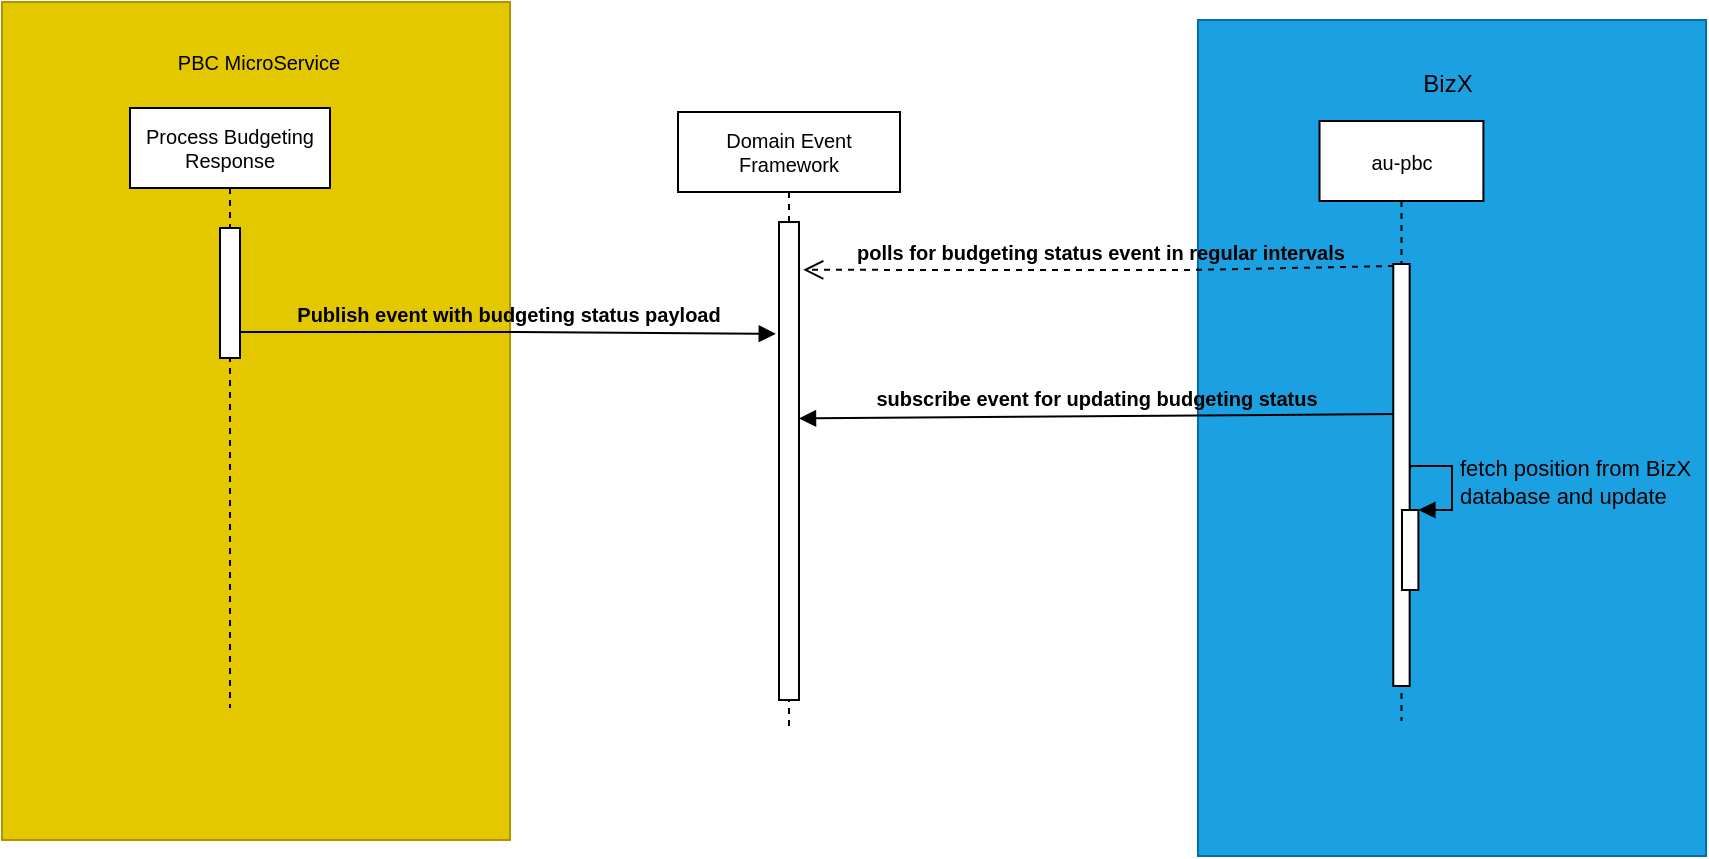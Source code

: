 <mxfile version="20.3.7" type="github">
  <diagram id="wJFIlY55Ic1AygLS4aco" name="PBC">
    <mxGraphModel dx="1140" dy="632" grid="0" gridSize="10" guides="1" tooltips="1" connect="1" arrows="1" fold="1" page="1" pageScale="1" pageWidth="827" pageHeight="1169" background="none" math="0" shadow="0">
      <root>
        <mxCell id="0" />
        <mxCell id="1" parent="0" />
        <mxCell id="ktJitoXzX8yOROSHFtFX-9" value="" style="rounded=0;whiteSpace=wrap;html=1;strokeColor=#B09500;fillColor=#e3c800;fontColor=#000000;container=0;" parent="1" vertex="1">
          <mxGeometry x="49" y="39" width="254" height="419" as="geometry" />
        </mxCell>
        <mxCell id="ktJitoXzX8yOROSHFtFX-10" value="&lt;font style=&quot;font-size: 10px;&quot;&gt;PBC MicroService&lt;/font&gt;" style="text;html=1;strokeColor=none;fillColor=none;align=center;verticalAlign=middle;whiteSpace=wrap;rounded=0;container=0;" parent="1" vertex="1">
          <mxGeometry x="83.89" y="54" width="187.011" height="30" as="geometry" />
        </mxCell>
        <mxCell id="ktJitoXzX8yOROSHFtFX-22" value="Process Budgeting Response" style="shape=umlLifeline;perimeter=lifelinePerimeter;whiteSpace=wrap;html=1;container=1;collapsible=0;recursiveResize=0;outlineConnect=0;fontSize=10;strokeColor=default;fillColor=#FFFFFF;rounded=0;" parent="1" vertex="1">
          <mxGeometry x="113" y="92" width="100" height="300" as="geometry" />
        </mxCell>
        <mxCell id="ktJitoXzX8yOROSHFtFX-32" value="" style="html=1;points=[];perimeter=orthogonalPerimeter;fontSize=10;strokeColor=default;fillColor=#FFFFFF;rounded=0;" parent="ktJitoXzX8yOROSHFtFX-22" vertex="1">
          <mxGeometry x="45" y="60" width="10" height="65" as="geometry" />
        </mxCell>
        <mxCell id="ktJitoXzX8yOROSHFtFX-33" value="Publish event with budgeting status payload" style="verticalAlign=bottom;endArrow=block;rounded=0;fontSize=10;labelBackgroundColor=none;fontColor=default;fontStyle=1;html=1;entryX=-0.16;entryY=0.234;entryDx=0;entryDy=0;entryPerimeter=0;" parent="ktJitoXzX8yOROSHFtFX-22" target="ktJitoXzX8yOROSHFtFX-35" edge="1">
          <mxGeometry width="80" relative="1" as="geometry">
            <mxPoint x="55" y="112" as="sourcePoint" />
            <mxPoint x="180" y="78" as="targetPoint" />
            <Array as="points">
              <mxPoint x="58" y="112" />
              <mxPoint x="193" y="112" />
            </Array>
          </mxGeometry>
        </mxCell>
        <mxCell id="ktJitoXzX8yOROSHFtFX-31" value="Domain Event Framework" style="shape=umlLifeline;perimeter=lifelinePerimeter;whiteSpace=wrap;html=1;container=1;collapsible=0;recursiveResize=0;outlineConnect=0;fontSize=10;strokeColor=default;fillColor=#FFFFFF;rounded=0;" parent="1" vertex="1">
          <mxGeometry x="387" y="94" width="111" height="309" as="geometry" />
        </mxCell>
        <mxCell id="ktJitoXzX8yOROSHFtFX-35" value="" style="html=1;points=[];perimeter=orthogonalPerimeter;fontSize=10;fontColor=default;strokeColor=default;fillColor=#FFFFFF;rounded=0;" parent="ktJitoXzX8yOROSHFtFX-31" vertex="1">
          <mxGeometry x="50.5" y="55" width="10" height="239" as="geometry" />
        </mxCell>
        <mxCell id="ktJitoXzX8yOROSHFtFX-1" value="" style="rounded=0;whiteSpace=wrap;html=1;fillColor=#1ba1e2;strokeColor=#006EAF;fontColor=#ffffff;container=0;" parent="1" vertex="1">
          <mxGeometry x="647" y="48" width="254.0" height="418" as="geometry" />
        </mxCell>
        <mxCell id="ktJitoXzX8yOROSHFtFX-27" value="au-pbc" style="shape=umlLifeline;perimeter=lifelinePerimeter;whiteSpace=wrap;html=1;container=0;collapsible=0;recursiveResize=0;outlineConnect=0;fontSize=10;strokeColor=default;fillColor=#FFFFFF;rounded=0;" parent="1" vertex="1">
          <mxGeometry x="707.764" y="98.5" width="81.935" height="300" as="geometry" />
        </mxCell>
        <mxCell id="ktJitoXzX8yOROSHFtFX-2" value="BizX" style="text;html=1;strokeColor=none;fillColor=none;align=center;verticalAlign=middle;whiteSpace=wrap;rounded=0;container=0;" parent="1" vertex="1">
          <mxGeometry x="752.833" y="63" width="38.485" height="34" as="geometry" />
        </mxCell>
        <mxCell id="1BRopTq9fd7QHmMv5jUN-4" value="" style="html=1;points=[];perimeter=orthogonalPerimeter;container=0;" vertex="1" parent="1">
          <mxGeometry x="744.635" y="170" width="8.194" height="211" as="geometry" />
        </mxCell>
        <mxCell id="1BRopTq9fd7QHmMv5jUN-5" value="" style="html=1;points=[];perimeter=orthogonalPerimeter;container=0;" vertex="1" parent="1">
          <mxGeometry x="748.996" y="293" width="8.194" height="40" as="geometry" />
        </mxCell>
        <mxCell id="1BRopTq9fd7QHmMv5jUN-6" value="fetch position from BizX&lt;br&gt;database and update" style="edgeStyle=orthogonalEdgeStyle;html=1;align=left;spacingLeft=2;endArrow=block;rounded=0;entryX=1;entryY=0;labelBackgroundColor=none;" edge="1" target="1BRopTq9fd7QHmMv5jUN-5" parent="1">
          <mxGeometry relative="1" as="geometry">
            <mxPoint x="753" y="273" as="sourcePoint" />
            <Array as="points">
              <mxPoint x="753" y="271" />
              <mxPoint x="774" y="271" />
              <mxPoint x="774" y="293" />
            </Array>
          </mxGeometry>
        </mxCell>
        <mxCell id="ktJitoXzX8yOROSHFtFX-34" value="polls for budgeting status event in regular intervals" style="html=1;verticalAlign=bottom;endArrow=open;dashed=1;endSize=8;rounded=0;labelBackgroundColor=none;fontSize=10;fontColor=default;fontStyle=1;entryX=1.21;entryY=0.1;entryDx=0;entryDy=0;entryPerimeter=0;" parent="1" edge="1" target="ktJitoXzX8yOROSHFtFX-35">
          <mxGeometry relative="1" as="geometry">
            <mxPoint x="745" y="171" as="sourcePoint" />
            <mxPoint x="441" y="173" as="targetPoint" />
            <Array as="points">
              <mxPoint x="642" y="173" />
              <mxPoint x="553" y="173" />
            </Array>
          </mxGeometry>
        </mxCell>
        <mxCell id="1BRopTq9fd7QHmMv5jUN-2" value="&lt;font style=&quot;&quot;&gt;&lt;span style=&quot;font-size: 10px;&quot;&gt;&lt;b&gt;subscribe&amp;nbsp;event for updating budgeting status&lt;/b&gt;&lt;/span&gt;&lt;/font&gt;" style="html=1;verticalAlign=bottom;endArrow=block;rounded=0;entryX=1;entryY=0.411;entryDx=0;entryDy=0;entryPerimeter=0;labelBackgroundColor=none;" edge="1" parent="1" target="ktJitoXzX8yOROSHFtFX-35">
          <mxGeometry width="80" relative="1" as="geometry">
            <mxPoint x="745" y="245" as="sourcePoint" />
            <mxPoint x="446" y="244" as="targetPoint" />
          </mxGeometry>
        </mxCell>
      </root>
    </mxGraphModel>
  </diagram>
</mxfile>
